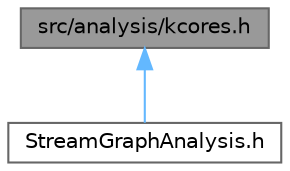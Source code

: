 digraph "src/analysis/kcores.h"
{
 // LATEX_PDF_SIZE
  bgcolor="transparent";
  edge [fontname=Helvetica,fontsize=10,labelfontname=Helvetica,labelfontsize=10];
  node [fontname=Helvetica,fontsize=10,shape=box,height=0.2,width=0.4];
  Node1 [id="Node000001",label="src/analysis/kcores.h",height=0.2,width=0.4,color="gray40", fillcolor="grey60", style="filled", fontcolor="black",tooltip="Functions to compute the k-cores of a Stream."];
  Node1 -> Node2 [id="edge2_Node000001_Node000002",dir="back",color="steelblue1",style="solid",tooltip=" "];
  Node2 [id="Node000002",label="StreamGraphAnalysis.h",height=0.2,width=0.4,color="grey40", fillcolor="white", style="filled",URL="$StreamGraphAnalysis_8h.html",tooltip="The main header file of the library."];
}
